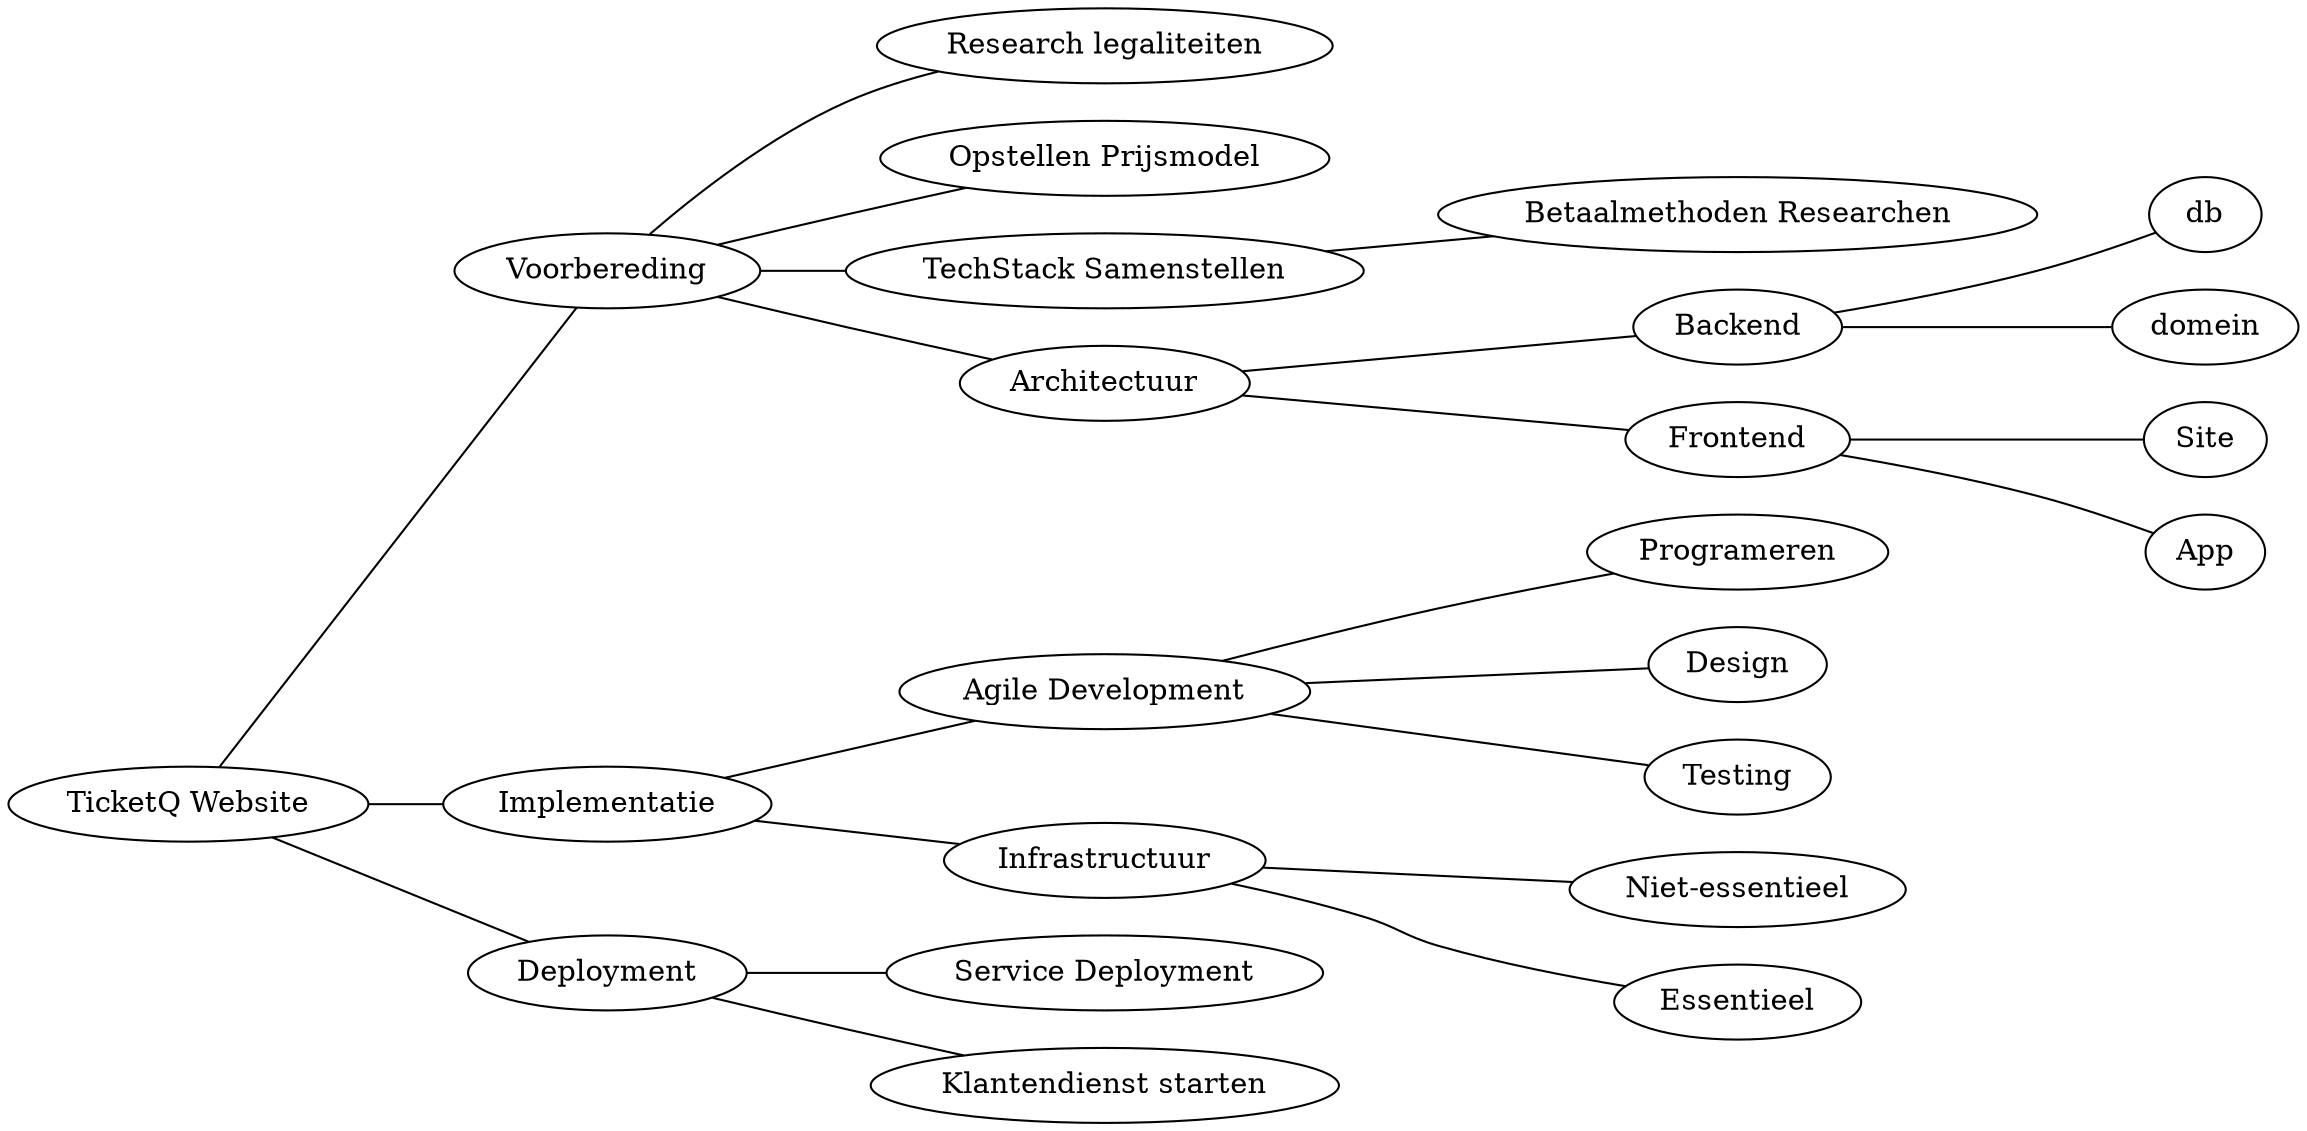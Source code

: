 graph
{
	rankdir=LR;

	"TicketQ Website" -- Voorbereding;
	"TicketQ Website" -- Implementatie;
	"TicketQ Website" -- Deployment;

	Voorbereding -- "Research legaliteiten";
	Voorbereding -- "Opstellen Prijsmodel";
	Voorbereding -- "TechStack Samenstellen";
	Voorbereding -- Architectuur;

	"TechStack Samenstellen" -- "Betaalmethoden Researchen";

	Architectuur -- Backend;
	Architectuur -- Frontend;

	Backend -- db;
	Backend -- domein;

	Frontend -- Site;
	Frontend -- App;

	Implementatie -- "Agile Development";

	"Agile Development" -- Programeren;
	"Agile Development" -- Design;
	"Agile Development" -- Testing;

	Implementatie -- Infrastructuur;

	Infrastructuur -- "Niet-essentieel";
	Infrastructuur -- Essentieel;

	Deployment -- "Service Deployment";
	Deployment -- "Klantendienst starten";
}
